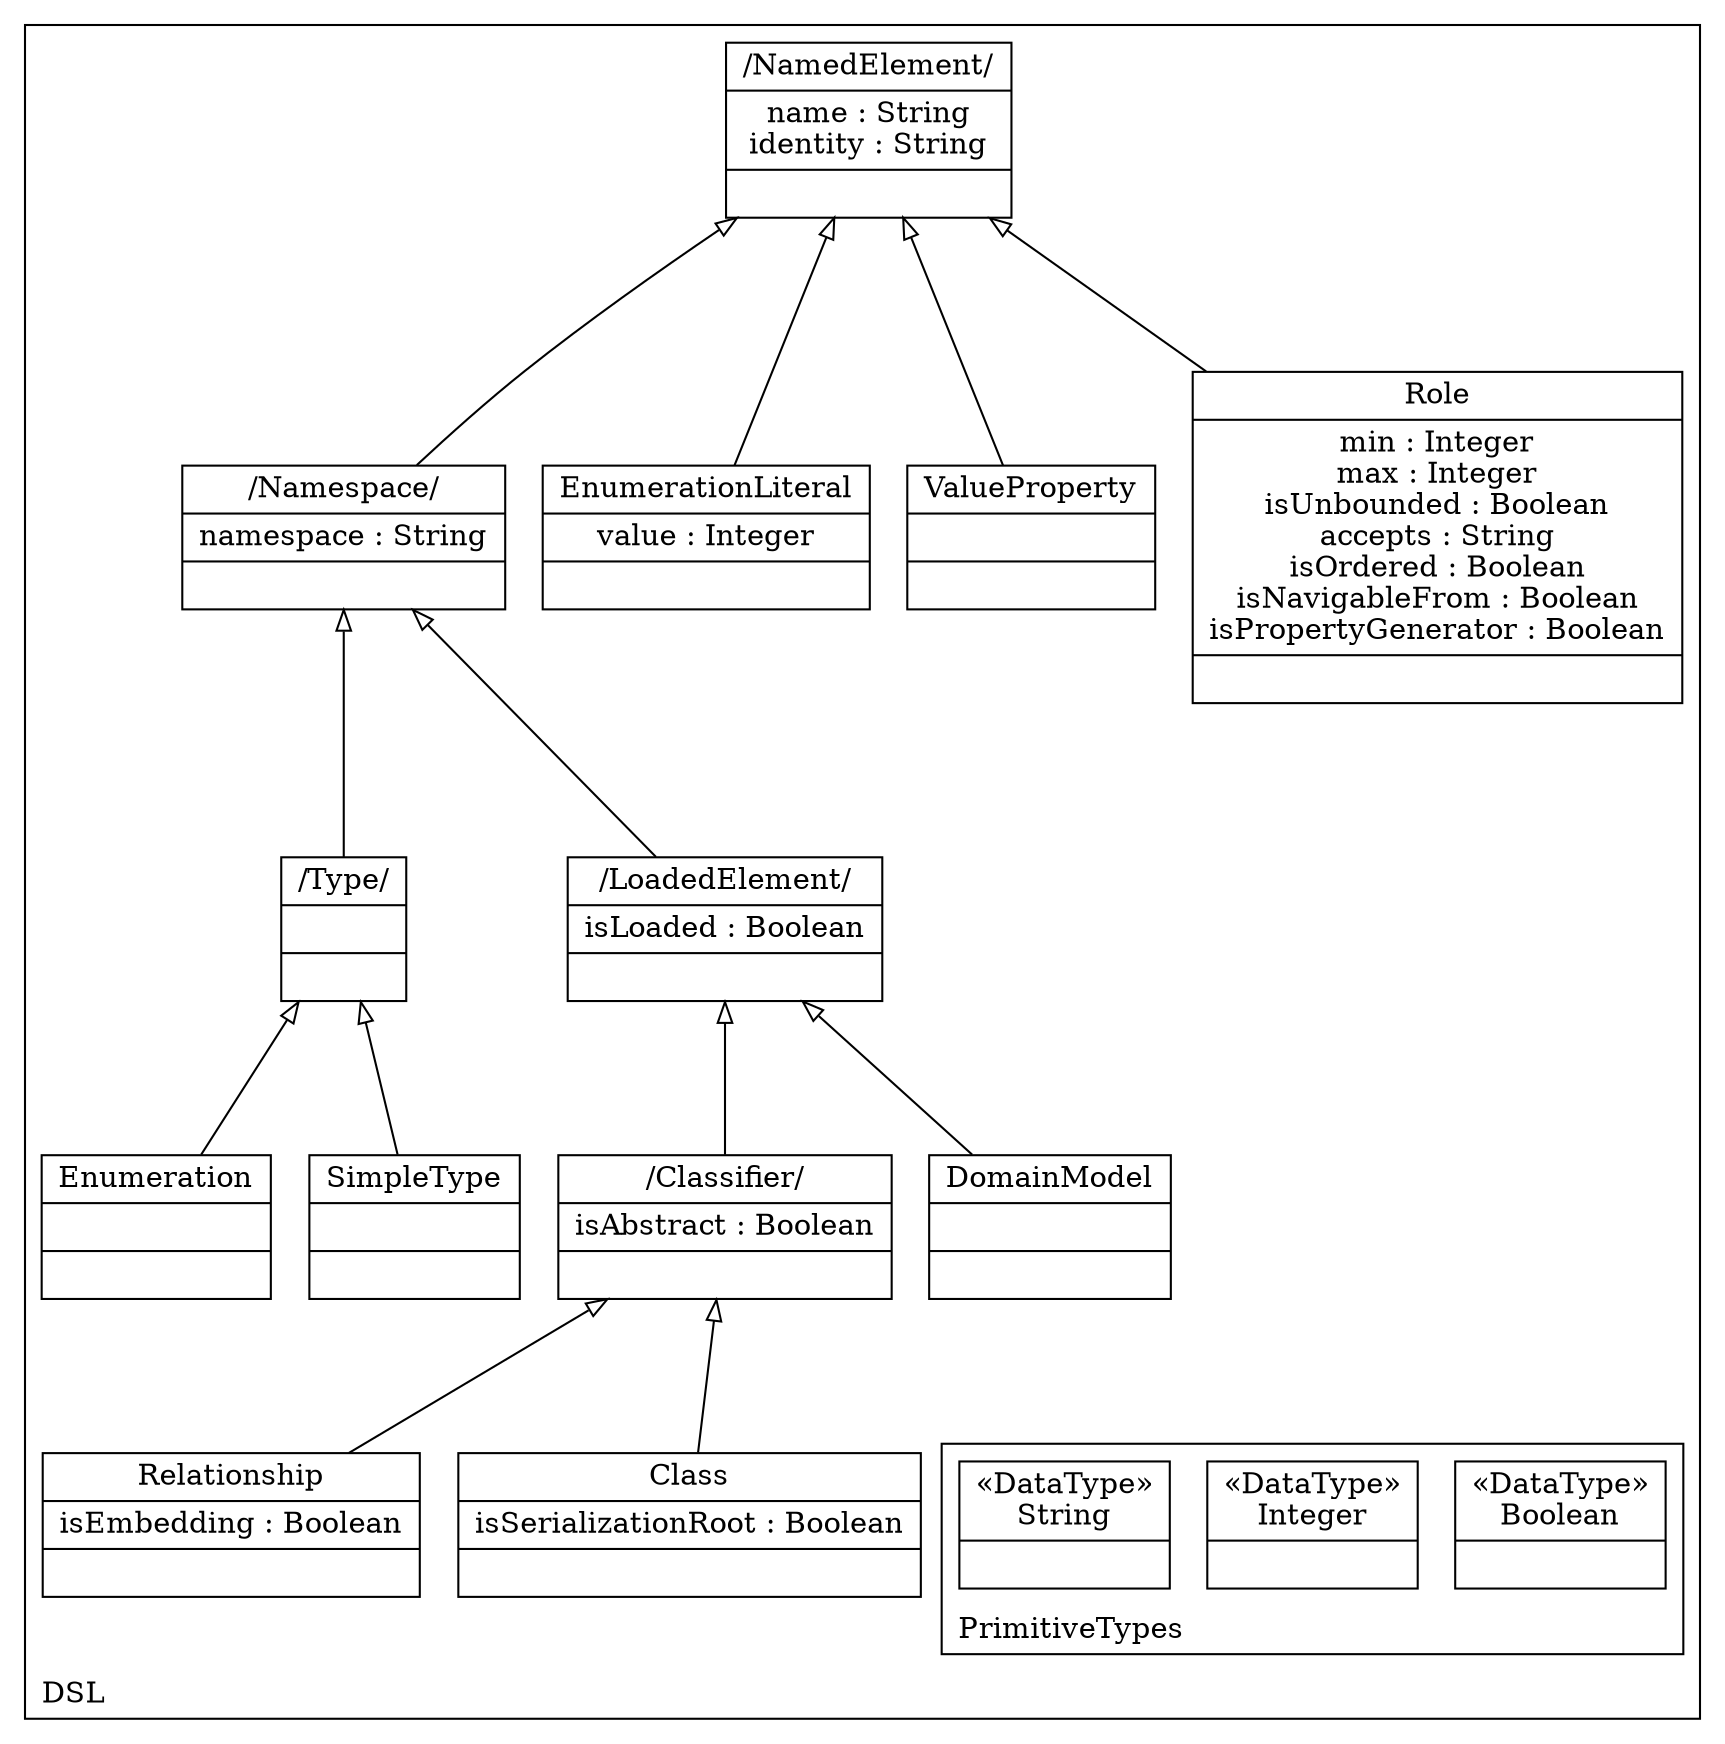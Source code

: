 digraph "KM3 Model in DOT" {
graph[rankdir=BT,labeljust=l,labelloc=t,nodeSep=0.75,compound=true];
 subgraph "cluster_DSL"{
labelloc=t
color=black
label=DSL
 node[shape=record];
NamedElement[label="{/NamedElement/|name : String\nidentity : String| }"]
;
 node[shape=record];
LoadedElement[label="{/LoadedElement/|isLoaded : Boolean| }"]
 LoadedElement->Namespace[arrowhead=onormal,group=Namespace,minlen=2,constraint=true,]
;
 node[shape=record];
Namespace[label="{/Namespace/|namespace : String| }"]
 Namespace->NamedElement[arrowhead=onormal,group=NamedElement,minlen=2,constraint=true,]
;
 node[shape=record];
DomainModel[label="{DomainModel| | }"]
 DomainModel->LoadedElement[arrowhead=onormal,group=LoadedElement,minlen=2,constraint=true,]
;
 node[shape=record];
Classifier[label="{/Classifier/|isAbstract : Boolean| }"]
 Classifier->LoadedElement[arrowhead=onormal,group=LoadedElement,minlen=2,constraint=true,]
;
 node[shape=record];
Class[label="{Class|isSerializationRoot : Boolean| }"]
 Class->Classifier[arrowhead=onormal,group=Classifier,minlen=2,constraint=true,]
;
 node[shape=record];
Relationship[label="{Relationship|isEmbedding : Boolean| }"]
 Relationship->Classifier[arrowhead=onormal,group=Classifier,minlen=2,constraint=true,]
;
 node[shape=record];
Role[label="{Role|min : Integer\nmax : Integer\nisUnbounded : Boolean\naccepts : String\nisOrdered : Boolean\nisNavigableFrom : Boolean\nisPropertyGenerator : Boolean| }"]
 Role->NamedElement[arrowhead=onormal,group=NamedElement,minlen=2,constraint=true,]
;
 node[shape=record];
ValueProperty[label="{ValueProperty| | }"]
 ValueProperty->NamedElement[arrowhead=onormal,group=NamedElement,minlen=2,constraint=true,]
;
 node[shape=record];
Type[label="{/Type/| | }"]
 Type->Namespace[arrowhead=onormal,group=Namespace,minlen=2,constraint=true,]
;
 node[shape=record];
SimpleType[label="{SimpleType| | }"]
 SimpleType->Type[arrowhead=onormal,group=Type,minlen=2,constraint=true,]
;
 node[shape=record];
EnumerationLiteral[label="{EnumerationLiteral|value : Integer| }"]
 EnumerationLiteral->NamedElement[arrowhead=onormal,group=NamedElement,minlen=2,constraint=true,]
;
 node[shape=record];
Enumeration[label="{Enumeration| | }"]
 Enumeration->Type[arrowhead=onormal,group=Type,minlen=2,constraint=true,]
;
 subgraph "cluster_PrimitiveTypes"{
labelloc=t
color=black
label=PrimitiveTypes
 node[shape=record];
Boolean[label="{&#171;DataType&#187;\nBoolean|}"]
;
 node[shape=record];
Integer[label="{&#171;DataType&#187;\nInteger|}"]
;
 node[shape=record];
String[label="{&#171;DataType&#187;\nString|}"]
;

}
}
}
